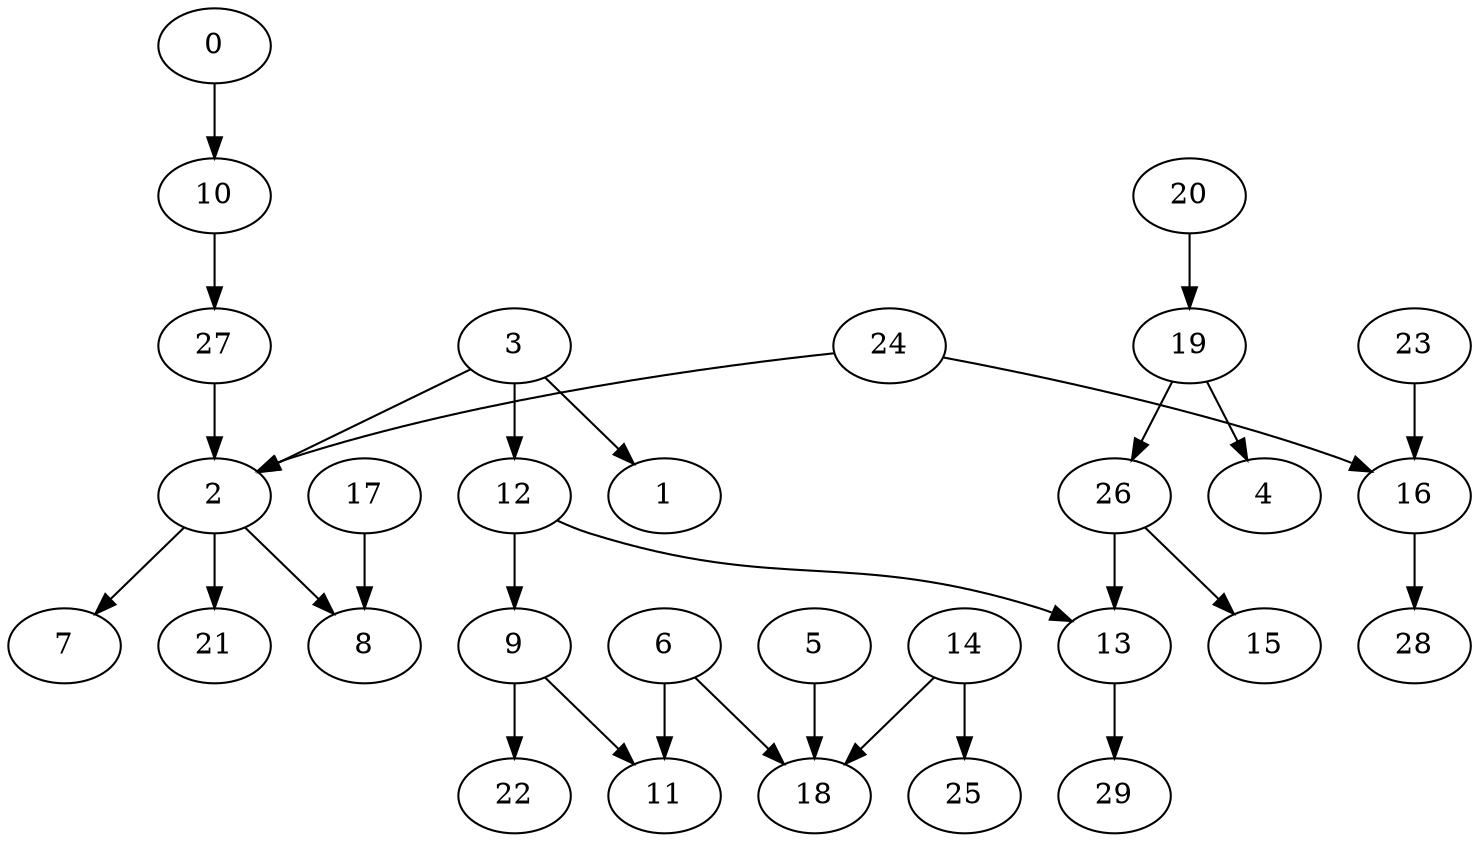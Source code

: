 digraph my_graph {
2 [label=2]
7 [label=7]
3 [label=3]
12 [label=12]
6 [label=6]
18 [label=18]
14 [label=14]
25 [label=25]
19 [label=19]
26 [label=26]
20 [label=20]
24 [label=24]
16 [label=16]
1 [label=1]
11 [label=11]
9 [label=9]
23 [label=23]
13 [label=13]
27 [label=27]
8 [label=8]
5 [label=5]
22 [label=22]
29 [label=29]
28 [label=28]
15 [label=15]
0 [label=0]
10 [label=10]
21 [label=21]
17 [label=17]
4 [label=4]
2->7
3->12
6->18
14->25
19->26
20->19
24->16
3->1
6->11
9->11
12->9
14->18
23->16
26->13
27->2
2->8
5->18
9->22
12->13
13->29
16->28
26->15
0->10
2->21
3->2
24->2
17->8
10->27
19->4
}